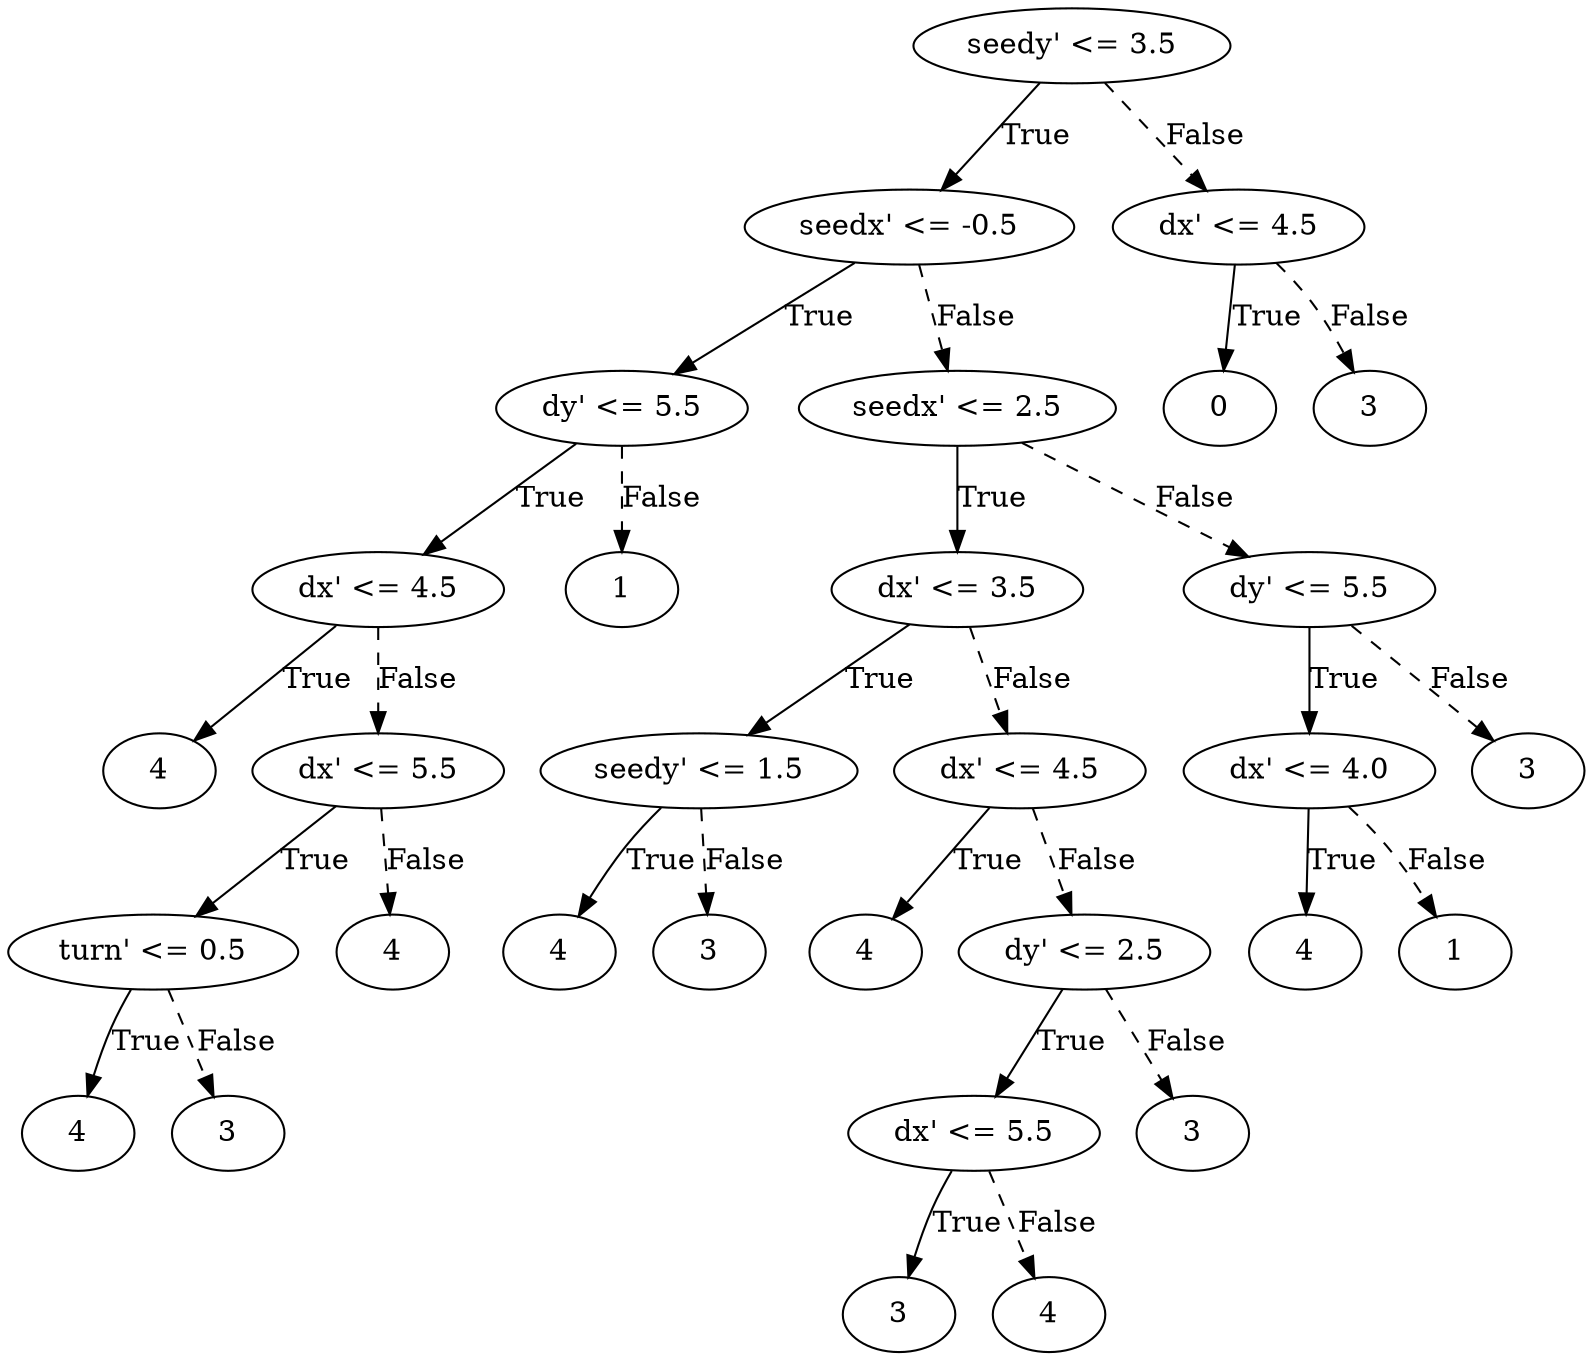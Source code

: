 digraph {
0 [label="seedy' <= 3.5"];
1 [label="seedx' <= -0.5"];
2 [label="dy' <= 5.5"];
3 [label="dx' <= 4.5"];
4 [label="4"];
3 -> 4 [label="True"];
5 [label="dx' <= 5.5"];
6 [label="turn' <= 0.5"];
7 [label="4"];
6 -> 7 [label="True"];
8 [label="3"];
6 -> 8 [style="dashed", label="False"];
5 -> 6 [label="True"];
9 [label="4"];
5 -> 9 [style="dashed", label="False"];
3 -> 5 [style="dashed", label="False"];
2 -> 3 [label="True"];
10 [label="1"];
2 -> 10 [style="dashed", label="False"];
1 -> 2 [label="True"];
11 [label="seedx' <= 2.5"];
12 [label="dx' <= 3.5"];
13 [label="seedy' <= 1.5"];
14 [label="4"];
13 -> 14 [label="True"];
15 [label="3"];
13 -> 15 [style="dashed", label="False"];
12 -> 13 [label="True"];
16 [label="dx' <= 4.5"];
17 [label="4"];
16 -> 17 [label="True"];
18 [label="dy' <= 2.5"];
19 [label="dx' <= 5.5"];
20 [label="3"];
19 -> 20 [label="True"];
21 [label="4"];
19 -> 21 [style="dashed", label="False"];
18 -> 19 [label="True"];
22 [label="3"];
18 -> 22 [style="dashed", label="False"];
16 -> 18 [style="dashed", label="False"];
12 -> 16 [style="dashed", label="False"];
11 -> 12 [label="True"];
23 [label="dy' <= 5.5"];
24 [label="dx' <= 4.0"];
25 [label="4"];
24 -> 25 [label="True"];
26 [label="1"];
24 -> 26 [style="dashed", label="False"];
23 -> 24 [label="True"];
27 [label="3"];
23 -> 27 [style="dashed", label="False"];
11 -> 23 [style="dashed", label="False"];
1 -> 11 [style="dashed", label="False"];
0 -> 1 [label="True"];
28 [label="dx' <= 4.5"];
29 [label="0"];
28 -> 29 [label="True"];
30 [label="3"];
28 -> 30 [style="dashed", label="False"];
0 -> 28 [style="dashed", label="False"];

}